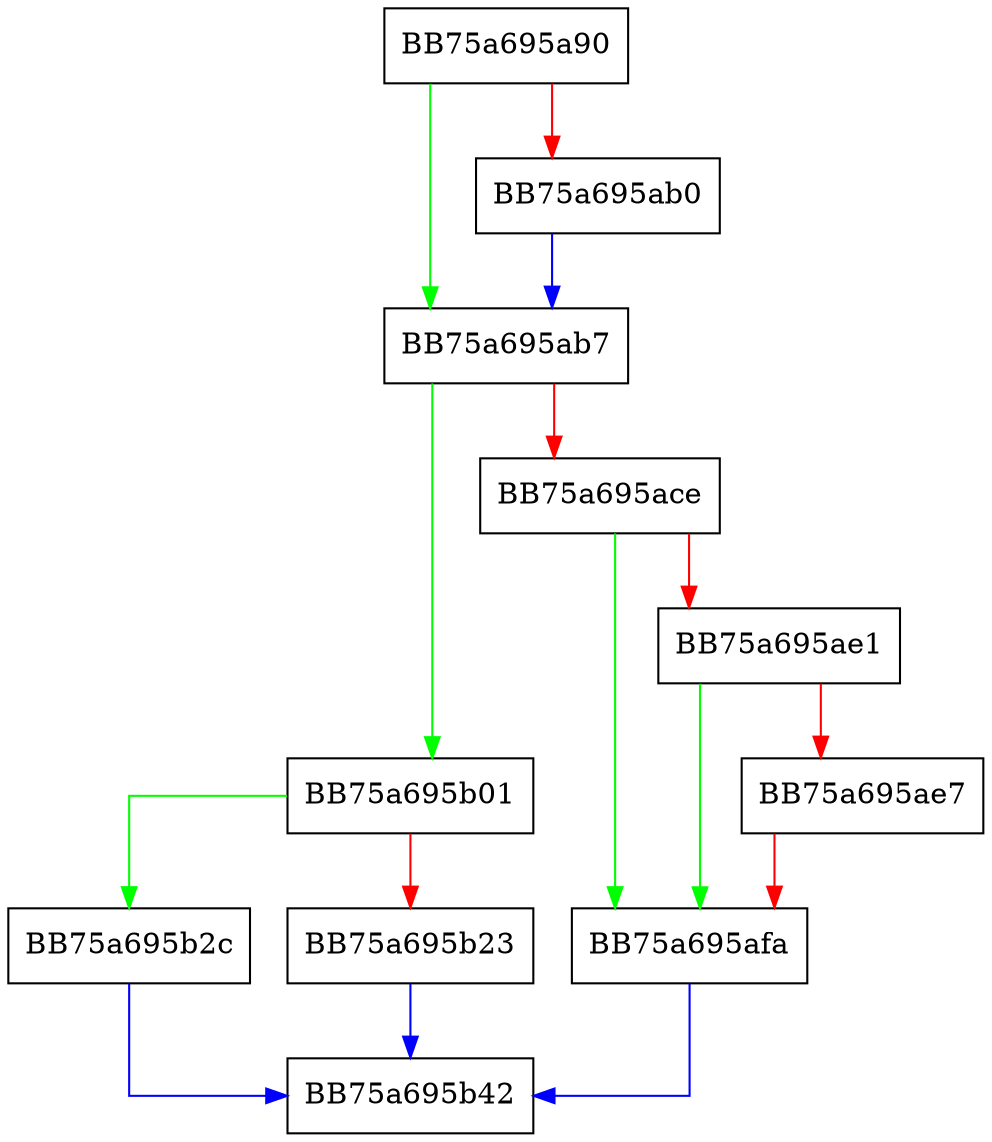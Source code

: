 digraph CreateBehaviorElement {
  node [shape="box"];
  graph [splines=ortho];
  BB75a695a90 -> BB75a695ab7 [color="green"];
  BB75a695a90 -> BB75a695ab0 [color="red"];
  BB75a695ab0 -> BB75a695ab7 [color="blue"];
  BB75a695ab7 -> BB75a695b01 [color="green"];
  BB75a695ab7 -> BB75a695ace [color="red"];
  BB75a695ace -> BB75a695afa [color="green"];
  BB75a695ace -> BB75a695ae1 [color="red"];
  BB75a695ae1 -> BB75a695afa [color="green"];
  BB75a695ae1 -> BB75a695ae7 [color="red"];
  BB75a695ae7 -> BB75a695afa [color="red"];
  BB75a695afa -> BB75a695b42 [color="blue"];
  BB75a695b01 -> BB75a695b2c [color="green"];
  BB75a695b01 -> BB75a695b23 [color="red"];
  BB75a695b23 -> BB75a695b42 [color="blue"];
  BB75a695b2c -> BB75a695b42 [color="blue"];
}